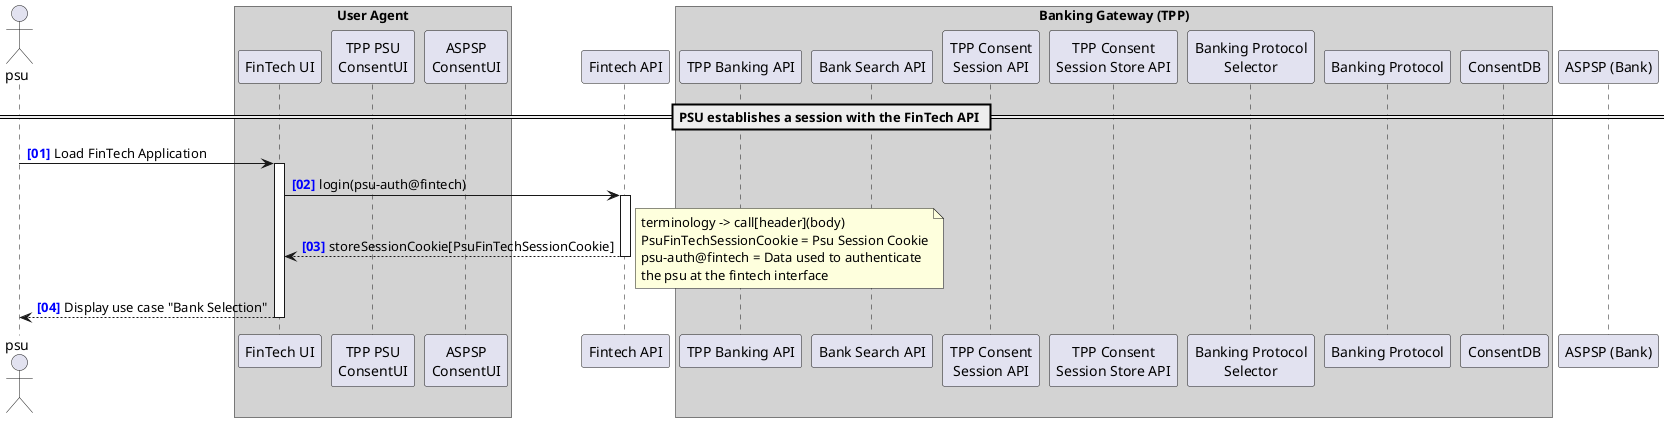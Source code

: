 @startuml

autonumber "<b><color blue>[00]"
actor psu

box "User Agent" #LightGray
    participant "FinTech UI" as FinTechUI
    participant "TPP PSU\nConsentUI" as TppConsentUI
    participant "ASPSP\nConsentUI" as AspspConsentUI
end box
participant "Fintech API" as FinTechAPI

box "Banking Gateway (TPP)" #LightGray
    participant "TPP Banking API" as TPPBankingAPI
    participant "Bank Search API" as BankList
    participant "TPP Consent\nSession API" as ConsentAPI
    participant "TPP Consent\nSession Store API" as ConsentStore
    participant "Banking Protocol\nSelector" as ProtocolSelector
    participant "Banking Protocol" as BankingProtocol
    participant ConsentDB
end box
participant "ASPSP (Bank)" as ASPSP

== PSU establishes a session with the FinTech API ==
psu -> FinTechUI ++ : Load FinTech Application
FinTechUI -> FinTechAPI ++ : login(psu-auth@fintech)
return storeSessionCookie[PsuFinTechSessionCookie]
note right
    terminology -> call[header](body)
    PsuFinTechSessionCookie = Psu Session Cookie
    psu-auth@fintech = Data used to authenticate
    the psu at the fintech interface
end note
return Display use case "Bank Selection"

@enduml
